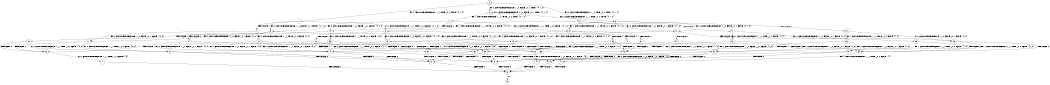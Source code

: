 digraph BCG {
size = "7, 10.5";
center = TRUE;
node [shape = circle];
0 [peripheries = 2];
0 -> 1 [label = "EX !1 !ATOMIC_EXCH_BRANCH (1, +1, TRUE, +0, 2, TRUE) !{0, 1, 2}"];
0 -> 2 [label = "EX !2 !ATOMIC_EXCH_BRANCH (1, +0, FALSE, +0, 1, TRUE) !{0, 1, 2}"];
0 -> 3 [label = "EX !0 !ATOMIC_EXCH_BRANCH (1, +1, TRUE, +0, 2, TRUE) !{0, 1, 2}"];
1 -> 4 [label = "TERMINATE !1"];
1 -> 5 [label = "EX !2 !ATOMIC_EXCH_BRANCH (1, +0, FALSE, +0, 1, FALSE) !{0, 1, 2}"];
1 -> 6 [label = "EX !0 !ATOMIC_EXCH_BRANCH (1, +1, TRUE, +0, 2, FALSE) !{0, 1, 2}"];
2 -> 7 [label = "EX !1 !ATOMIC_EXCH_BRANCH (1, +1, TRUE, +0, 2, TRUE) !{0, 1, 2}"];
2 -> 8 [label = "EX !0 !ATOMIC_EXCH_BRANCH (1, +1, TRUE, +0, 2, TRUE) !{0, 1, 2}"];
2 -> 2 [label = "EX !2 !ATOMIC_EXCH_BRANCH (1, +0, FALSE, +0, 1, TRUE) !{0, 1, 2}"];
3 -> 9 [label = "TERMINATE !0"];
3 -> 6 [label = "EX !1 !ATOMIC_EXCH_BRANCH (1, +1, TRUE, +0, 2, FALSE) !{0, 1, 2}"];
3 -> 10 [label = "EX !2 !ATOMIC_EXCH_BRANCH (1, +0, FALSE, +0, 1, FALSE) !{0, 1, 2}"];
4 -> 11 [label = "EX !2 !ATOMIC_EXCH_BRANCH (1, +0, FALSE, +0, 1, FALSE) !{0, 2}"];
4 -> 12 [label = "EX !0 !ATOMIC_EXCH_BRANCH (1, +1, TRUE, +0, 2, FALSE) !{0, 2}"];
5 -> 13 [label = "TERMINATE !1"];
5 -> 14 [label = "TERMINATE !2"];
5 -> 15 [label = "EX !0 !ATOMIC_EXCH_BRANCH (1, +1, TRUE, +0, 2, FALSE) !{0, 1, 2}"];
6 -> 16 [label = "TERMINATE !1"];
6 -> 17 [label = "TERMINATE !0"];
6 -> 18 [label = "EX !2 !ATOMIC_EXCH_BRANCH (1, +0, FALSE, +0, 1, FALSE) !{0, 1, 2}"];
7 -> 19 [label = "TERMINATE !1"];
7 -> 20 [label = "EX !0 !ATOMIC_EXCH_BRANCH (1, +1, TRUE, +0, 2, FALSE) !{0, 1, 2}"];
7 -> 5 [label = "EX !2 !ATOMIC_EXCH_BRANCH (1, +0, FALSE, +0, 1, FALSE) !{0, 1, 2}"];
8 -> 21 [label = "TERMINATE !0"];
8 -> 20 [label = "EX !1 !ATOMIC_EXCH_BRANCH (1, +1, TRUE, +0, 2, FALSE) !{0, 1, 2}"];
8 -> 10 [label = "EX !2 !ATOMIC_EXCH_BRANCH (1, +0, FALSE, +0, 1, FALSE) !{0, 1, 2}"];
9 -> 22 [label = "EX !1 !ATOMIC_EXCH_BRANCH (1, +1, TRUE, +0, 2, FALSE) !{1, 2}"];
9 -> 23 [label = "EX !2 !ATOMIC_EXCH_BRANCH (1, +0, FALSE, +0, 1, FALSE) !{1, 2}"];
10 -> 24 [label = "TERMINATE !2"];
10 -> 25 [label = "TERMINATE !0"];
10 -> 15 [label = "EX !1 !ATOMIC_EXCH_BRANCH (1, +1, TRUE, +0, 2, FALSE) !{0, 1, 2}"];
11 -> 26 [label = "TERMINATE !2"];
11 -> 27 [label = "EX !0 !ATOMIC_EXCH_BRANCH (1, +1, TRUE, +0, 2, FALSE) !{0, 2}"];
12 -> 28 [label = "TERMINATE !0"];
12 -> 29 [label = "EX !2 !ATOMIC_EXCH_BRANCH (1, +0, FALSE, +0, 1, FALSE) !{0, 2}"];
13 -> 26 [label = "TERMINATE !2"];
13 -> 27 [label = "EX !0 !ATOMIC_EXCH_BRANCH (1, +1, TRUE, +0, 2, FALSE) !{0, 2}"];
14 -> 26 [label = "TERMINATE !1"];
14 -> 30 [label = "EX !0 !ATOMIC_EXCH_BRANCH (1, +1, TRUE, +0, 2, FALSE) !{0, 1}"];
15 -> 31 [label = "TERMINATE !1"];
15 -> 32 [label = "TERMINATE !2"];
15 -> 33 [label = "TERMINATE !0"];
16 -> 28 [label = "TERMINATE !0"];
16 -> 29 [label = "EX !2 !ATOMIC_EXCH_BRANCH (1, +0, FALSE, +0, 1, FALSE) !{0, 2}"];
17 -> 28 [label = "TERMINATE !1"];
17 -> 34 [label = "EX !2 !ATOMIC_EXCH_BRANCH (1, +0, FALSE, +0, 1, FALSE) !{1, 2}"];
18 -> 31 [label = "TERMINATE !1"];
18 -> 32 [label = "TERMINATE !2"];
18 -> 33 [label = "TERMINATE !0"];
19 -> 35 [label = "EX !0 !ATOMIC_EXCH_BRANCH (1, +1, TRUE, +0, 2, FALSE) !{0, 2}"];
19 -> 11 [label = "EX !2 !ATOMIC_EXCH_BRANCH (1, +0, FALSE, +0, 1, FALSE) !{0, 2}"];
20 -> 36 [label = "TERMINATE !1"];
20 -> 37 [label = "TERMINATE !0"];
20 -> 18 [label = "EX !2 !ATOMIC_EXCH_BRANCH (1, +0, FALSE, +0, 1, FALSE) !{0, 1, 2}"];
21 -> 38 [label = "EX !1 !ATOMIC_EXCH_BRANCH (1, +1, TRUE, +0, 2, FALSE) !{1, 2}"];
21 -> 23 [label = "EX !2 !ATOMIC_EXCH_BRANCH (1, +0, FALSE, +0, 1, FALSE) !{1, 2}"];
22 -> 28 [label = "TERMINATE !1"];
22 -> 34 [label = "EX !2 !ATOMIC_EXCH_BRANCH (1, +0, FALSE, +0, 1, FALSE) !{1, 2}"];
23 -> 39 [label = "TERMINATE !2"];
23 -> 40 [label = "EX !1 !ATOMIC_EXCH_BRANCH (1, +1, TRUE, +0, 2, FALSE) !{1, 2}"];
24 -> 39 [label = "TERMINATE !0"];
24 -> 30 [label = "EX !1 !ATOMIC_EXCH_BRANCH (1, +1, TRUE, +0, 2, FALSE) !{0, 1}"];
25 -> 39 [label = "TERMINATE !2"];
25 -> 40 [label = "EX !1 !ATOMIC_EXCH_BRANCH (1, +1, TRUE, +0, 2, FALSE) !{1, 2}"];
26 -> 41 [label = "EX !0 !ATOMIC_EXCH_BRANCH (1, +1, TRUE, +0, 2, FALSE) !{0}"];
27 -> 42 [label = "TERMINATE !2"];
27 -> 43 [label = "TERMINATE !0"];
28 -> 44 [label = "EX !2 !ATOMIC_EXCH_BRANCH (1, +0, FALSE, +0, 1, FALSE) !{2}"];
29 -> 42 [label = "TERMINATE !2"];
29 -> 43 [label = "TERMINATE !0"];
30 -> 42 [label = "TERMINATE !1"];
30 -> 45 [label = "TERMINATE !0"];
31 -> 42 [label = "TERMINATE !2"];
31 -> 43 [label = "TERMINATE !0"];
32 -> 42 [label = "TERMINATE !1"];
32 -> 45 [label = "TERMINATE !0"];
33 -> 43 [label = "TERMINATE !1"];
33 -> 45 [label = "TERMINATE !2"];
34 -> 43 [label = "TERMINATE !1"];
34 -> 45 [label = "TERMINATE !2"];
35 -> 46 [label = "TERMINATE !0"];
35 -> 29 [label = "EX !2 !ATOMIC_EXCH_BRANCH (1, +0, FALSE, +0, 1, FALSE) !{0, 2}"];
36 -> 46 [label = "TERMINATE !0"];
36 -> 29 [label = "EX !2 !ATOMIC_EXCH_BRANCH (1, +0, FALSE, +0, 1, FALSE) !{0, 2}"];
37 -> 46 [label = "TERMINATE !1"];
37 -> 34 [label = "EX !2 !ATOMIC_EXCH_BRANCH (1, +0, FALSE, +0, 1, FALSE) !{1, 2}"];
38 -> 46 [label = "TERMINATE !1"];
38 -> 34 [label = "EX !2 !ATOMIC_EXCH_BRANCH (1, +0, FALSE, +0, 1, FALSE) !{1, 2}"];
39 -> 47 [label = "EX !1 !ATOMIC_EXCH_BRANCH (1, +1, TRUE, +0, 2, FALSE) !{1}"];
40 -> 43 [label = "TERMINATE !1"];
40 -> 45 [label = "TERMINATE !2"];
41 -> 48 [label = "TERMINATE !0"];
42 -> 48 [label = "TERMINATE !0"];
43 -> 48 [label = "TERMINATE !2"];
44 -> 48 [label = "TERMINATE !2"];
45 -> 48 [label = "TERMINATE !1"];
46 -> 44 [label = "EX !2 !ATOMIC_EXCH_BRANCH (1, +0, FALSE, +0, 1, FALSE) !{2}"];
47 -> 48 [label = "TERMINATE !1"];
48 -> 49 [label = "exit"];
}
